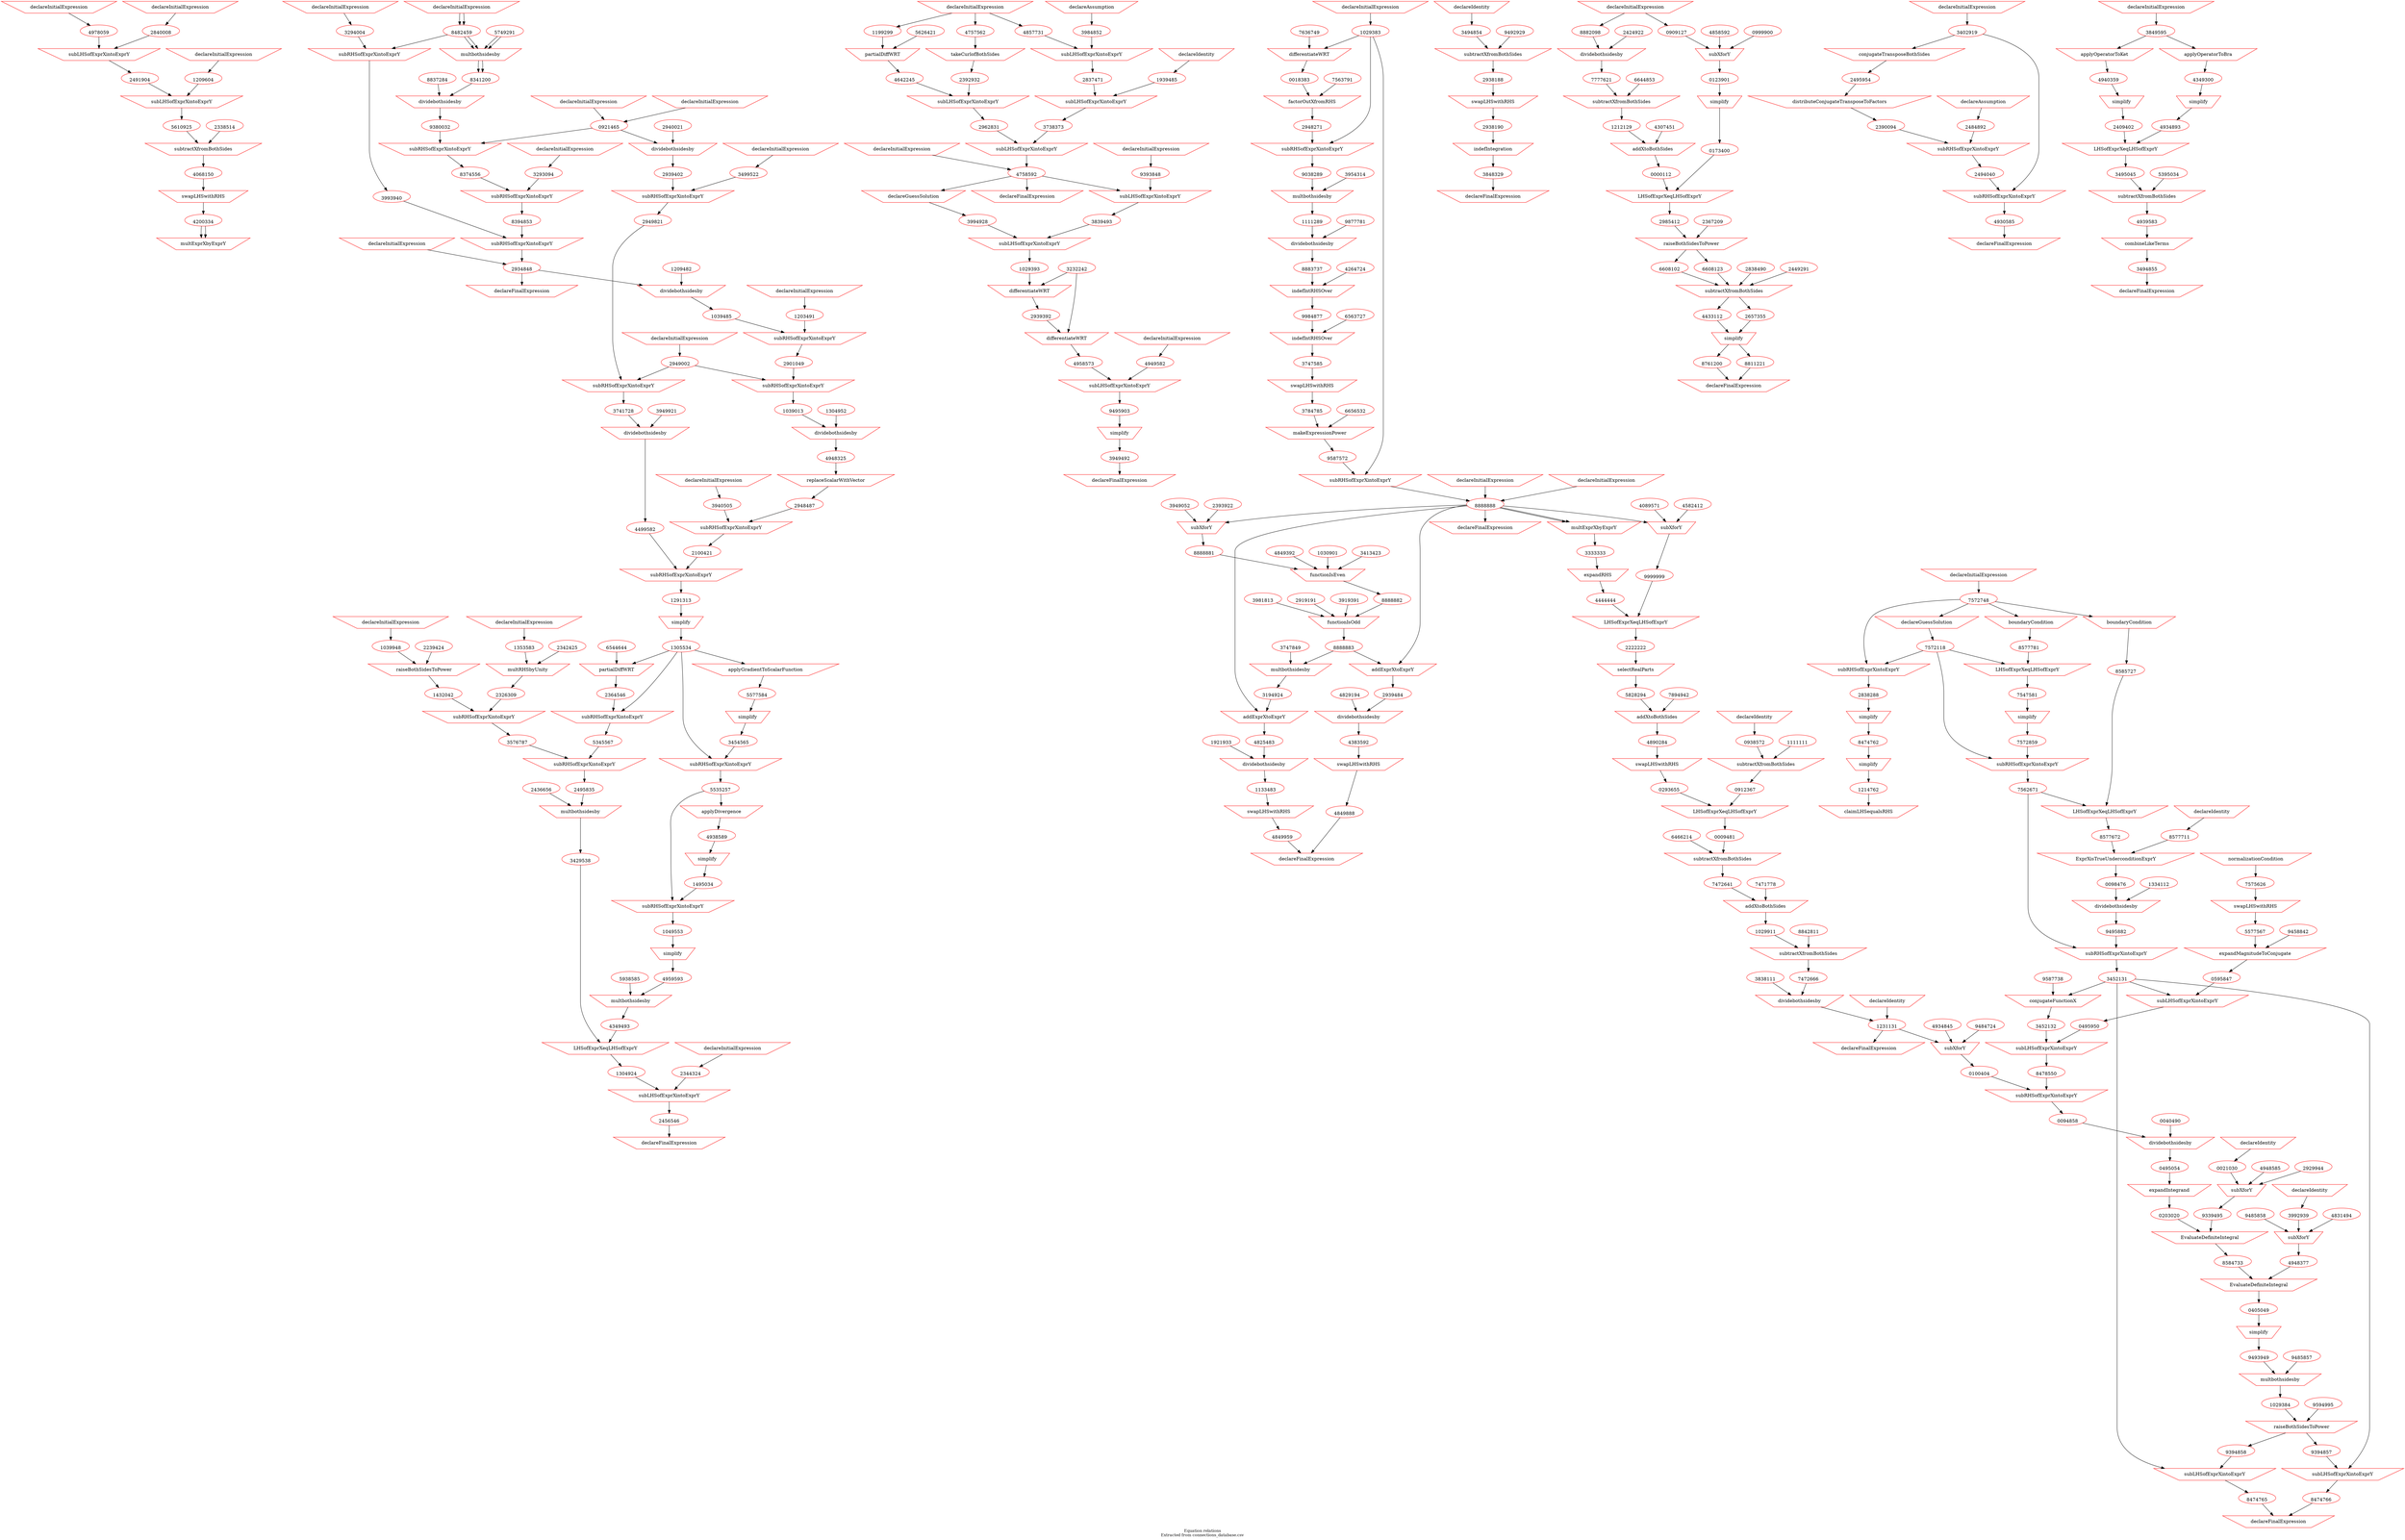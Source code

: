 digraph physicsDerivation {
overlap = false;
label="Equation relations\nExtracted from connections_database.csv";
fontsize=12;
8668018 -> 4978059;
3445641 -> 2840008;
4733986 -> 1209604;
4978059 -> 7958085;
2840008 -> 7958085;
7958085 -> 2491904;
1209604 -> 3667395;
2491904 -> 3667395;
3667395 -> 5610925;
2338514 -> 7952658;
5610925 -> 7952658;
7952658 -> 4068150;
4068150 -> 3871228;
3871228 -> 4200334;
4200334 -> 4738354;
4200334 -> 4738354;
1204921 -> 2934848;
2919311 -> 0921465;
1294844 -> 2949002;
9394842 -> 1203491;
3934948 -> 3499522;
2940021 -> 3949482;
0921465 -> 3949482;
3949482 -> 2939402;
2939402 -> 1294945;
3499522 -> 1294945;
1294945 -> 2949821;
2949002 -> 2930492;
2949821 -> 2930492;
2930492 -> 3741728;
3949921 -> 3919384;
3741728 -> 3919384;
3919384 -> 4499582;
1209482 -> 2900428;
2934848 -> 2900428;
2900428 -> 1039485;
1039485 -> 1204945;
1203491 -> 1204945;
1204945 -> 2901049;
2949002 -> 2939400;
2901049 -> 2939400;
2939400 -> 1039013;
1304952 -> 2030624;
1039013 -> 2030624;
2030624 -> 4948325;
4948325 -> 1039774;
1039774 -> 2948487;
1923945 -> 3940505;
2948487 -> 2938341;
3940505 -> 2938341;
2938341 -> 2100421;
4499582 -> 0012031;
2100421 -> 0012031;
0012031 -> 1291313;
1291313 -> 1341141;
1341141 -> 1305534;
1204929 -> 1039948;
1395335 -> 1353583;
2239424 -> 2422434;
1039948 -> 2422434;
2422434 -> 1432042;
2342425 -> 2322434;
1353583 -> 2322434;
2322434 -> 2326309;
1432042 -> 2449858;
2326309 -> 2449858;
2449858 -> 3576787;
6544644 -> 1347587;
1305534 -> 1347587;
1347587 -> 2364546;
1305534 -> 2464445;
2364546 -> 2464445;
2464445 -> 5345567;
3576787 -> 3454353;
5345567 -> 3454353;
3454353 -> 2495835;
2436656 -> 4358635;
2495835 -> 4358635;
4358635 -> 3429538;
1305534 -> 2454535;
2454535 -> 5577584;
5577584 -> 5858694;
5858694 -> 3454565;
3454565 -> 5354635;
1305534 -> 5354635;
5354635 -> 5535257;
5535257 -> 3294932;
3294932 -> 4938589;
4938589 -> 2394495;
2394495 -> 1495034;
5535257 -> 4059592;
1495034 -> 4059592;
4059592 -> 1049553;
1049553 -> 4305953;
4305953 -> 4959593;
5938585 -> 4939459;
4959593 -> 4939459;
4939459 -> 4349493;
4349493 -> 9394834;
3429538 -> 9394834;
9394834 -> 1304924;
2455452 -> 2344324;
2344324 -> 2954835;
1304924 -> 2954835;
2954835 -> 2456546;
2456546 -> 6756574;
7419980 -> 4758592;
3568093 -> 9393848;
4758592 -> 4585829;
4585829 -> 3994928;
9393848 -> 4858282;
4758592 -> 4858282;
4858282 -> 3839493;
3839493 -> 1002928;
3994928 -> 1002928;
1002928 -> 1029393;
3232242 -> 2319391;
1029393 -> 2319391;
2319391 -> 2939392;
3232242 -> 4955966;
2939392 -> 4955966;
4955966 -> 4958573;
8485758 -> 4949582;
4958573 -> 5839535;
4949582 -> 5839535;
5839535 -> 9495903;
9495903 -> 4958883;
4958883 -> 3949492;
3949492 -> 5495827;
7364656 -> 1029383;
7636749 -> 6463728;
1029383 -> 6463728;
6463728 -> 0018383;
7563791 -> 4614728;
0018383 -> 4614728;
4614728 -> 2948271;
2948271 -> 7466748;
1029383 -> 7466748;
7466748 -> 9038289;
3954314 -> 2741906;
9038289 -> 2741906;
2741906 -> 1111289;
9877781 -> 6466378;
1111289 -> 6466378;
6466378 -> 8883737;
4264724 -> 1848471;
8883737 -> 1848471;
1848471 -> 9984877;
6563727 -> 6462728;
9984877 -> 6462728;
6462728 -> 3747585;
3747585 -> 7563728;
7563728 -> 3784785;
6656532 -> 1029890;
3784785 -> 1029890;
1029890 -> 9587572;
9587572 -> 7566272;
1029383 -> 7566272;
7566272 -> 8888888;
8888888 -> 7561612;
7473895 -> 8888888;
2393922 -> 3848927;
3949052 -> 3848927;
8888888 -> 3848927;
3848927 -> 8888881;
3413423 -> 9595949;
4849392 -> 9595949;
1030901 -> 9595949;
8888881 -> 9595949;
9595949 -> 8888882;
2919191 -> 4747288;
3919391 -> 4747288;
3981813 -> 4747288;
8888882 -> 4747288;
4747288 -> 8888883;
8888888 -> 3848592;
8888883 -> 3848592;
3848592 -> 2939484;
4829194 -> 1928392;
2939484 -> 1928392;
1928392 -> 4383592;
4383592 -> 2949492;
2949492 -> 4849888;
4849888 -> 2384942;
3747849 -> 3848924;
8888883 -> 3848924;
3848924 -> 3194924;
8888888 -> 2939404;
3194924 -> 2939404;
2939404 -> 4825483;
1921933 -> 2849492;
4825483 -> 2849492;
2849492 -> 1133483;
1133483 -> 4294921;
4294921 -> 4849959;
4849959 -> 2384942;
7663728 -> 8888888;
4582412 -> 6839583;
4089571 -> 6839583;
8888888 -> 6839583;
6839583 -> 9999999;
9999999 -> 9582956;
4444444 -> 9582956;
9582956 -> 2222222;
8888888 -> 8492847;
8888888 -> 8492847;
8492847 -> 3333333;
3333333 -> 5832058;
5832058 -> 4444444;
2222222 -> 8374590;
8374590 -> 5828294;
7894942 -> 8374625;
5828294 -> 8374625;
8374625 -> 4890284;
3040493 -> 0938572;
1111111 -> 0983243;
0938572 -> 0983243;
0983243 -> 0912367;
4890284 -> 3984721;
3984721 -> 0293655;
0912367 -> 9483240;
0293655 -> 9483240;
9483240 -> 0009481;
6466214 -> 7563628;
0009481 -> 7563628;
7563628 -> 7472641;
7471778 -> 7572728;
7472641 -> 7572728;
7572728 -> 1029911;
8842811 -> 7566277;
1029911 -> 7566277;
7566277 -> 7472666;
3838111 -> 3841414;
7472666 -> 3841414;
3841414 -> 1231131;
1231131 -> 1383414;
9103516 -> 8482459;
8482459 -> 6822583;
5749291 -> 6822583;
6822583 -> 8341200;
2303943 -> 3293094;
0304948 -> 3294004;
8332941 -> 0921465;
9103516 -> 8482459;
8374556 -> 3832748;
3293094 -> 3832748;
3832748 -> 8394853;
3294004 -> 2939482;
8482459 -> 2939482;
2939482 -> 3993940;
8394853 -> 8946983;
3993940 -> 8946983;
8946983 -> 2934848;
5749291 -> 6822583;
8482459 -> 6822583;
6822583 -> 8341200;
8837284 -> 9483715;
8341200 -> 9483715;
9483715 -> 9380032;
9380032 -> 9483843;
0921465 -> 9483843;
9483843 -> 8374556;
2934848 -> 8345721;
4952082 -> 3494854;
9492929 -> 4842942;
3494854 -> 4842942;
4842942 -> 2938188;
2938188 -> 4848592;
4848592 -> 2938190;
2938190 -> 8483953;
8483953 -> 3848329;
3848329 -> 2839422;
2932848 -> 1199299;
2932848 -> 4757562;
5626421 -> 1010301;
1199299 -> 1010301;
1010301 -> 4642245;
4757562 -> 4224853;
4224853 -> 2392932;
4642245 -> 1939442;
2392932 -> 1939442;
1939442 -> 2962831;
2932848 -> 4857731;
3837471 -> 3984852;
4857731 -> 5656372;
3984852 -> 5656372;
5656372 -> 2837471;
3948572 -> 1939485;
2837471 -> 4655746;
1939485 -> 4655746;
4655746 -> 3738373;
3738373 -> 3737384;
2962831 -> 3737384;
3737384 -> 4758592;
4758592 -> 3948584;
8576627 -> 7572748;
7572748 -> 1384011;
1384011 -> 7572118;
7572748 -> 8572771;
8572771 -> 8577781;
7572748 -> 8572778;
8572778 -> 8585727;
8577781 -> 8571277;
7572118 -> 8571277;
8571277 -> 7547581;
7547581 -> 8576571;
8576571 -> 7572859;
7572859 -> 8572265;
7572118 -> 8572265;
8572265 -> 7562671;
7562671 -> 9686782;
8585727 -> 9686782;
9686782 -> 8577672;
8575717 -> 8577711;
8577672 -> 8575627;
8577711 -> 8575627;
8575627 -> 0098476;
1334112 -> 9114413;
0098476 -> 9114413;
9114413 -> 9495882;
9495882 -> 8575761;
7562671 -> 8575761;
8575761 -> 3452131;
4434559 -> 7575626;
9587738 -> 5751725;
3452131 -> 5751725;
5751725 -> 3452132;
7575626 -> 4757567;
4757567 -> 5577567;
9458842 -> 7455643;
5577567 -> 7455643;
7455643 -> 0595847;
3452131 -> 4455453;
0595847 -> 4455453;
4455453 -> 0495950;
3452132 -> 4948339;
0495950 -> 4948339;
4948339 -> 8478550;
8485725 -> 1231131;
4934845 -> 1003049;
9484724 -> 1003049;
1231131 -> 1003049;
1003049 -> 0100404;
0100404 -> 8576741;
8478550 -> 8576741;
8576741 -> 0094858;
0040490 -> 0059403;
0094858 -> 0059403;
0059403 -> 0495054;
0495054 -> 3949284;
3949284 -> 0203020;
0030488 -> 3992939;
4831494 -> 4485722;
9485858 -> 4485722;
3992939 -> 4485722;
4485722 -> 4948377;
0030481 -> 0021030;
4948585 -> 1911919;
2929944 -> 1911919;
0021030 -> 1911919;
1911919 -> 9339495;
0203020 -> 3329831;
9339495 -> 3329831;
3329831 -> 8584733;
4948377 -> 8485747;
8584733 -> 8485747;
8485747 -> 0405049;
0405049 -> 8373472;
8373472 -> 9493949;
9485857 -> 5859994;
9493949 -> 5859994;
5859994 -> 1029384;
9594995 -> 1293948;
1029384 -> 1293948;
1293948 -> 9394857;
1293948 -> 9394858;
9394857 -> 1384935;
3452131 -> 1384935;
1384935 -> 8474766;
9394858 -> 3847567;
3452131 -> 3847567;
3847567 -> 8474765;
8474765 -> 7474753;
8474766 -> 7474753;
7572118 -> 4757743;
7572748 -> 4757743;
4757743 -> 2838288;
2838288 -> 2029394;
2029394 -> 8474762;
8474762 -> 9394948;
9394948 -> 1214762;
1214762 -> 7374289;
8494551 -> 8882098;
8494551 -> 0909127;
2424922 -> 8492932;
8882098 -> 8492932;
8492932 -> 7777621;
6644853 -> 5829110;
7777621 -> 5829110;
5829110 -> 1212129;
4307451 -> 2500423;
1212129 -> 2500423;
2500423 -> 0000112;
4858592 -> 8321038;
0999900 -> 8321038;
0909127 -> 8321038;
8321038 -> 0123901;
0123901 -> 7996484;
7996484 -> 0173400;
0000112 -> 7777777;
0173400 -> 7777777;
7777777 -> 2985412;
2367209 -> 7487443;
2985412 -> 7487443;
7487443 -> 6608102;
7487443 -> 6608123;
2838490 -> 2200910;
6608102 -> 2200910;
2200910 -> 4433112;
4433112 -> 2211910;
2211910 -> 8761200;
2449291 -> 2200910;
6608123 -> 2200910;
2200910 -> 2657355;
2657355 -> 2211910;
2211910 -> 8811221;
8761200 -> 8359402;
8811221 -> 8359402;
3403595 -> 3402919;
3402919 -> 9538385;
9538385 -> 2495954;
2495954 -> 2394942;
2394942 -> 2390094;
1294984 -> 2484892;
2484892 -> 2485909;
2390094 -> 2485909;
2485909 -> 2494040;
2494040 -> 2490098;
3402919 -> 2490098;
2490098 -> 4930585;
4930585 -> 2939493;
2455366 -> 3849595;
3849595 -> 3848591;
3848591 -> 4940359;
3849595 -> 1301442;
1301442 -> 4349300;
4940359 -> 2304934;
2304934 -> 2409402;
4349300 -> 0049384;
0049384 -> 4934893;
2409402 -> 0987890;
4934893 -> 0987890;
0987890 -> 3495045;
5395034 -> 4838499;
3495045 -> 4838499;
4838499 -> 4939583;
4939583 -> 0988873;
0988873 -> 3494855;
3494855 -> 2384852;
1209604 [shape=ellipse, color=red,image="../../expressions/8311458118.png",labelloc=b,URL="http://output.com"];
2491904 [shape=ellipse, color=red,image="../../expressions/3951205425.png",labelloc=b,URL="http://output.com"];
2840008 [shape=ellipse, color=red,image="../../expressions/8257621077.png",labelloc=b,URL="http://output.com"];
4068150 [shape=ellipse, color=red,image="../../expressions/5530148480.png",labelloc=b,URL="http://output.com"];
4200334 [shape=ellipse, color=red,image="../../expressions/7917051060.png",labelloc=b,URL="http://output.com"];
4978059 [shape=ellipse, color=red,image="../../expressions/1638282134.png",labelloc=b,URL="http://output.com"];
5610925 [shape=ellipse, color=red,image="../../expressions/8139187332.png",labelloc=b,URL="http://output.com"];
0921465 [shape=ellipse, color=red,image="../../expressions/3131211131.png",labelloc=b,URL="http://output.com"];
1039013 [shape=ellipse, color=red,image="../../expressions/9999999962.png",labelloc=b,URL="http://output.com"];
1039485 [shape=ellipse, color=red,image="../../expressions/3121234211.png",labelloc=b,URL="http://output.com"];
1039948 [shape=ellipse, color=red,image="../../expressions/1029039903.png",labelloc=b,URL="http://output.com"];
1049553 [shape=ellipse, color=red,image="../../expressions/2648958382.png",labelloc=b,URL="http://output.com"];
1203491 [shape=ellipse, color=red,image="../../expressions/1020394900.png",labelloc=b,URL="http://output.com"];
1291313 [shape=ellipse, color=red,image="../../expressions/3948574228.png",labelloc=b,URL="http://output.com"];
1304924 [shape=ellipse, color=red,image="../../expressions/9958485859.png",labelloc=b,URL="http://output.com"];
1305534 [shape=ellipse, color=red,image="../../expressions/3948574230.png",labelloc=b,URL="http://output.com"];
1353583 [shape=ellipse, color=red,image="../../expressions/4298359835.png",labelloc=b,URL="http://output.com"];
1432042 [shape=ellipse, color=red,image="../../expressions/1029039904.png",labelloc=b,URL="http://output.com"];
1495034 [shape=ellipse, color=red,image="../../expressions/1648958381.png",labelloc=b,URL="http://output.com"];
2100421 [shape=ellipse, color=red,image="../../expressions/3948574226.png",labelloc=b,URL="http://output.com"];
2326309 [shape=ellipse, color=red,image="../../expressions/4298359845.png",labelloc=b,URL="http://output.com"];
2344324 [shape=ellipse, color=red,image="../../expressions/1158485859.png",labelloc=b,URL="http://output.com"];
2364546 [shape=ellipse, color=red,image="../../expressions/3948574233.png",labelloc=b,URL="http://output.com"];
2456546 [shape=ellipse, color=red,image="../../expressions/2258485859.png",labelloc=b,URL="http://output.com"];
2495835 [shape=ellipse, color=red,image="../../expressions/4348571256.png",labelloc=b,URL="http://output.com"];
2901049 [shape=ellipse, color=red,image="../../expressions/3121234212.png",labelloc=b,URL="http://output.com"];
2934848 [shape=ellipse, color=red,image="../../expressions/3121513111.png",labelloc=b,URL="http://output.com"];
2939402 [shape=ellipse, color=red,image="../../expressions/3147472131.png",labelloc=b,URL="http://output.com"];
2948487 [shape=ellipse, color=red,image="../../expressions/9999998870.png",labelloc=b,URL="http://output.com"];
2949002 [shape=ellipse, color=red,image="../../expressions/9999999960.png",labelloc=b,URL="http://output.com"];
2949821 [shape=ellipse, color=red,image="../../expressions/4147472132.png",labelloc=b,URL="http://output.com"];
3429538 [shape=ellipse, color=red,image="../../expressions/4341171256.png",labelloc=b,URL="http://output.com"];
3454565 [shape=ellipse, color=red,image="../../expressions/4943571230.png",labelloc=b,URL="http://output.com"];
3499522 [shape=ellipse, color=red,image="../../expressions/1020394902.png",labelloc=b,URL="http://output.com"];
3576787 [shape=ellipse, color=red,image="../../expressions/4298359851.png",labelloc=b,URL="http://output.com"];
3741728 [shape=ellipse, color=red,image="../../expressions/9999999965.png",labelloc=b,URL="http://output.com"];
3940505 [shape=ellipse, color=red,image="../../expressions/3948574224.png",labelloc=b,URL="http://output.com"];
4349493 [shape=ellipse, color=red,image="../../expressions/5868688585.png",labelloc=b,URL="http://output.com"];
4499582 [shape=ellipse, color=red,image="../../expressions/9999999961.png",labelloc=b,URL="http://output.com"];
4938589 [shape=ellipse, color=red,image="../../expressions/4394958389.png",labelloc=b,URL="http://output.com"];
4948325 [shape=ellipse, color=red,image="../../expressions/9999999870.png",labelloc=b,URL="http://output.com"];
4959593 [shape=ellipse, color=red,image="../../expressions/2395958385.png",labelloc=b,URL="http://output.com"];
5345567 [shape=ellipse, color=red,image="../../expressions/3948571256.png",labelloc=b,URL="http://output.com"];
5535257 [shape=ellipse, color=red,image="../../expressions/5985371230.png",labelloc=b,URL="http://output.com"];
5577584 [shape=ellipse, color=red,image="../../expressions/3948572230.png",labelloc=b,URL="http://output.com"];
5577584 [shape=ellipse, color=red,image="../../expressions/3948574230.png",labelloc=b,URL="http://output.com"];
1029393 [shape=ellipse, color=red,image="../../expressions/2029293929.png",labelloc=b,URL="http://output.com"];
2939392 [shape=ellipse, color=red,image="../../expressions/4985825552.png",labelloc=b,URL="http://output.com"];
3839493 [shape=ellipse, color=red,image="../../expressions/9394939493.png",labelloc=b,URL="http://output.com"];
3949492 [shape=ellipse, color=red,image="../../expressions/3485475729.png",labelloc=b,URL="http://output.com"];
3994928 [shape=ellipse, color=red,image="../../expressions/9499428242.png",labelloc=b,URL="http://output.com"];
4758592 [shape=ellipse, color=red,image="../../expressions/8494839423.png",labelloc=b,URL="http://output.com"];
4949582 [shape=ellipse, color=red,image="../../expressions/4585828572.png",labelloc=b,URL="http://output.com"];
4958573 [shape=ellipse, color=red,image="../../expressions/1858578388.png",labelloc=b,URL="http://output.com"];
9393848 [shape=ellipse, color=red,image="../../expressions/8572852424.png",labelloc=b,URL="http://output.com"];
9495903 [shape=ellipse, color=red,image="../../expressions/9485384858.png",labelloc=b,URL="http://output.com"];
0018383 [shape=ellipse, color=red,image="../../expressions/9429829482.png",labelloc=b,URL="http://output.com"];
1029383 [shape=ellipse, color=red,image="../../expressions/9492920340.png",labelloc=b,URL="http://output.com"];
1111289 [shape=ellipse, color=red,image="../../expressions/9848292229.png",labelloc=b,URL="http://output.com"];
2948271 [shape=ellipse, color=red,image="../../expressions/9482984922.png",labelloc=b,URL="http://output.com"];
3747585 [shape=ellipse, color=red,image="../../expressions/4928239482.png",labelloc=b,URL="http://output.com"];
3784785 [shape=ellipse, color=red,image="../../expressions/4923339482.png",labelloc=b,URL="http://output.com"];
8883737 [shape=ellipse, color=red,image="../../expressions/9482113948.png",labelloc=b,URL="http://output.com"];
8888888 [shape=ellipse, color=red,image="../../expressions/4938429483.png",labelloc=b,URL="http://output.com"];
9038289 [shape=ellipse, color=red,image="../../expressions/9848294829.png",labelloc=b,URL="http://output.com"];
9587572 [shape=ellipse, color=red,image="../../expressions/9482923849.png",labelloc=b,URL="http://output.com"];
9984877 [shape=ellipse, color=red,image="../../expressions/9482943948.png",labelloc=b,URL="http://output.com"];
1133483 [shape=ellipse, color=red,image="../../expressions/4843995999.png",labelloc=b,URL="http://output.com"];
2939484 [shape=ellipse, color=red,image="../../expressions/4742644828.png",labelloc=b,URL="http://output.com"];
3194924 [shape=ellipse, color=red,image="../../expressions/2123139121.png",labelloc=b,URL="http://output.com"];
4383592 [shape=ellipse, color=red,image="../../expressions/3829492824.png",labelloc=b,URL="http://output.com"];
4825483 [shape=ellipse, color=red,image="../../expressions/3942849294.png",labelloc=b,URL="http://output.com"];
4849888 [shape=ellipse, color=red,image="../../expressions/4585932229.png",labelloc=b,URL="http://output.com"];
4849959 [shape=ellipse, color=red,image="../../expressions/2103023049.png",labelloc=b,URL="http://output.com"];
8888881 [shape=ellipse, color=red,image="../../expressions/2394853829.png",labelloc=b,URL="http://output.com"];
8888882 [shape=ellipse, color=red,image="../../expressions/4938429482.png",labelloc=b,URL="http://output.com"];
8888883 [shape=ellipse, color=red,image="../../expressions/4938429484.png",labelloc=b,URL="http://output.com"];
8888888 [shape=ellipse, color=red,image="../../expressions/4938429483.png",labelloc=b,URL="http://output.com"];
0009481 [shape=ellipse, color=red,image="../../expressions/4827492911.png",labelloc=b,URL="http://output.com"];
0293655 [shape=ellipse, color=red,image="../../expressions/9482438243.png",labelloc=b,URL="http://output.com"];
0912367 [shape=ellipse, color=red,image="../../expressions/3285732911.png",labelloc=b,URL="http://output.com"];
0938572 [shape=ellipse, color=red,image="../../expressions/5832984291.png",labelloc=b,URL="http://output.com"];
1029911 [shape=ellipse, color=red,image="../../expressions/7572664728.png",labelloc=b,URL="http://output.com"];
1231131 [shape=ellipse, color=red,image="../../expressions/9988949211.png",labelloc=b,URL="http://output.com"];
2222222 [shape=ellipse, color=red,image="../../expressions/9483928192.png",labelloc=b,URL="http://output.com"];
3333333 [shape=ellipse, color=red,image="../../expressions/4638429483.png",labelloc=b,URL="http://output.com"];
4444444 [shape=ellipse, color=red,image="../../expressions/4598294821.png",labelloc=b,URL="http://output.com"];
4890284 [shape=ellipse, color=red,image="../../expressions/9482928243.png",labelloc=b,URL="http://output.com"];
5828294 [shape=ellipse, color=red,image="../../expressions/9482928242.png",labelloc=b,URL="http://output.com"];
7472641 [shape=ellipse, color=red,image="../../expressions/1248277773.png",labelloc=b,URL="http://output.com"];
7472666 [shape=ellipse, color=red,image="../../expressions/9889984281.png",labelloc=b,URL="http://output.com"];
8888888 [shape=ellipse, color=red,image="../../expressions/4938429483.png",labelloc=b,URL="http://output.com"];
9999999 [shape=ellipse, color=red,image="../../expressions/4838429483.png",labelloc=b,URL="http://output.com"];
8482459 [shape=ellipse, color=red,image="../../expressions/3131111133.png",labelloc=b,URL="http://output.com"];
8341200 [shape=ellipse, color=red,image="../../expressions/2131616531.png",labelloc=b,URL="http://output.com"];
0921465 [shape=ellipse, color=red,image="../../expressions/3131211131.png",labelloc=b,URL="http://output.com"];
2934848 [shape=ellipse, color=red,image="../../expressions/3121513111.png",labelloc=b,URL="http://output.com"];
3293094 [shape=ellipse, color=red,image="../../expressions/5900595848.png",labelloc=b,URL="http://output.com"];
3294004 [shape=ellipse, color=red,image="../../expressions/0404050504.png",labelloc=b,URL="http://output.com"];
3993940 [shape=ellipse, color=red,image="../../expressions/1293923844.png",labelloc=b,URL="http://output.com"];
8341200 [shape=ellipse, color=red,image="../../expressions/2131616531.png",labelloc=b,URL="http://output.com"];
8374556 [shape=ellipse, color=red,image="../../expressions/3132131132.png",labelloc=b,URL="http://output.com"];
8394853 [shape=ellipse, color=red,image="../../expressions/0934990943.png",labelloc=b,URL="http://output.com"];
8482459 [shape=ellipse, color=red,image="../../expressions/3131111133.png",labelloc=b,URL="http://output.com"];
9380032 [shape=ellipse, color=red,image="../../expressions/2113211456.png",labelloc=b,URL="http://output.com"];
2938188 [shape=ellipse, color=red,image="../../expressions/8489593960.png",labelloc=b,URL="http://output.com"];
2938190 [shape=ellipse, color=red,image="../../expressions/8489593962.png",labelloc=b,URL="http://output.com"];
3494854 [shape=ellipse, color=red,image="../../expressions/8489593958.png",labelloc=b,URL="http://output.com"];
3848329 [shape=ellipse, color=red,image="../../expressions/8489593964.png",labelloc=b,URL="http://output.com"];
1199299 [shape=ellipse, color=red,image="../../expressions/1314864131.png",labelloc=b,URL="http://output.com"];
1939485 [shape=ellipse, color=red,image="../../expressions/7575859295.png",labelloc=b,URL="http://output.com"];
2392932 [shape=ellipse, color=red,image="../../expressions/9291999979.png",labelloc=b,URL="http://output.com"];
2837471 [shape=ellipse, color=red,image="../../expressions/7466829492.png",labelloc=b,URL="http://output.com"];
2962831 [shape=ellipse, color=red,image="../../expressions/3947269979.png",labelloc=b,URL="http://output.com"];
3738373 [shape=ellipse, color=red,image="../../expressions/1636453295.png",labelloc=b,URL="http://output.com"];
3984852 [shape=ellipse, color=red,image="../../expressions/9919999981.png",labelloc=b,URL="http://output.com"];
4642245 [shape=ellipse, color=red,image="../../expressions/1314464131.png",labelloc=b,URL="http://output.com"];
4757562 [shape=ellipse, color=red,image="../../expressions/9991999979.png",labelloc=b,URL="http://output.com"];
4758592 [shape=ellipse, color=red,image="../../expressions/8494839423.png",labelloc=b,URL="http://output.com"];
4857731 [shape=ellipse, color=red,image="../../expressions/9999999981.png",labelloc=b,URL="http://output.com"];
0021030 [shape=ellipse, color=red,image="../../expressions/5857434758.png",labelloc=b,URL="http://output.com"];
0094858 [shape=ellipse, color=red,image="../../expressions/8576785890.png",labelloc=b,URL="http://output.com"];
0098476 [shape=ellipse, color=red,image="../../expressions/1010923823.png",labelloc=b,URL="http://output.com"];
0100404 [shape=ellipse, color=red,image="../../expressions/7575738420.png",labelloc=b,URL="http://output.com"];
0203020 [shape=ellipse, color=red,image="../../expressions/1202310110.png",labelloc=b,URL="http://output.com"];
0405049 [shape=ellipse, color=red,image="../../expressions/0439492440.png",labelloc=b,URL="http://output.com"];
0495054 [shape=ellipse, color=red,image="../../expressions/9858028950.png",labelloc=b,URL="http://output.com"];
0495950 [shape=ellipse, color=red,image="../../expressions/0203024440.png",labelloc=b,URL="http://output.com"];
0595847 [shape=ellipse, color=red,image="../../expressions/4857472413.png",labelloc=b,URL="http://output.com"];
1029384 [shape=ellipse, color=red,image="../../expressions/8485867742.png",labelloc=b,URL="http://output.com"];
1214762 [shape=ellipse, color=red,image="../../expressions/8484544728.png",labelloc=b,URL="http://output.com"];
1231131 [shape=ellipse, color=red,image="../../expressions/9988949211.png",labelloc=b,URL="http://output.com"];
2838288 [shape=ellipse, color=red,image="../../expressions/8575748999.png",labelloc=b,URL="http://output.com"];
3452131 [shape=ellipse, color=red,image="../../expressions/2944838499.png",labelloc=b,URL="http://output.com"];
3452132 [shape=ellipse, color=red,image="../../expressions/8849289982.png",labelloc=b,URL="http://output.com"];
3992939 [shape=ellipse, color=red,image="../../expressions/0948572140.png",labelloc=b,URL="http://output.com"];
4948377 [shape=ellipse, color=red,image="../../expressions/7564894985.png",labelloc=b,URL="http://output.com"];
5577567 [shape=ellipse, color=red,image="../../expressions/8572657110.png",labelloc=b,URL="http://output.com"];
7547581 [shape=ellipse, color=red,image="../../expressions/8577275751.png",labelloc=b,URL="http://output.com"];
7562671 [shape=ellipse, color=red,image="../../expressions/9059289981.png",labelloc=b,URL="http://output.com"];
7572118 [shape=ellipse, color=red,image="../../expressions/8582885111.png",labelloc=b,URL="http://output.com"];
7572748 [shape=ellipse, color=red,image="../../expressions/5727578862.png",labelloc=b,URL="http://output.com"];
7572859 [shape=ellipse, color=red,image="../../expressions/1293913110.png",labelloc=b,URL="http://output.com"];
7575626 [shape=ellipse, color=red,image="../../expressions/1934748140.png",labelloc=b,URL="http://output.com"];
8474762 [shape=ellipse, color=red,image="../../expressions/8485757728.png",labelloc=b,URL="http://output.com"];
8474765 [shape=ellipse, color=red,image="../../expressions/9393939992.png",labelloc=b,URL="http://output.com"];
8474766 [shape=ellipse, color=red,image="../../expressions/9393939991.png",labelloc=b,URL="http://output.com"];
8478550 [shape=ellipse, color=red,image="../../expressions/8889444440.png",labelloc=b,URL="http://output.com"];
8577672 [shape=ellipse, color=red,image="../../expressions/1020010291.png",labelloc=b,URL="http://output.com"];
8577711 [shape=ellipse, color=red,image="../../expressions/1857710291.png",labelloc=b,URL="http://output.com"];
8577781 [shape=ellipse, color=red,image="../../expressions/9585727710.png",labelloc=b,URL="http://output.com"];
8584733 [shape=ellipse, color=red,image="../../expressions/1202312210.png",labelloc=b,URL="http://output.com"];
8585727 [shape=ellipse, color=red,image="../../expressions/9495857278.png",labelloc=b,URL="http://output.com"];
9339495 [shape=ellipse, color=red,image="../../expressions/8575746378.png",labelloc=b,URL="http://output.com"];
9394857 [shape=ellipse, color=red,image="../../expressions/9485747245.png",labelloc=b,URL="http://output.com"];
9394858 [shape=ellipse, color=red,image="../../expressions/9485747246.png",labelloc=b,URL="http://output.com"];
9493949 [shape=ellipse, color=red,image="../../expressions/4857475848.png",labelloc=b,URL="http://output.com"];
9495882 [shape=ellipse, color=red,image="../../expressions/1858772113.png",labelloc=b,URL="http://output.com"];
0000112 [shape=ellipse, color=red,image="../../expressions/5928292841.png",labelloc=b,URL="http://output.com"];
0123901 [shape=ellipse, color=red,image="../../expressions/5928285821.png",labelloc=b,URL="http://output.com"];
0173400 [shape=ellipse, color=red,image="../../expressions/5959282914.png",labelloc=b,URL="http://output.com"];
0909127 [shape=ellipse, color=red,image="../../expressions/8582954722.png",labelloc=b,URL="http://output.com"];
1212129 [shape=ellipse, color=red,image="../../expressions/5938459282.png",labelloc=b,URL="http://output.com"];
2657355 [shape=ellipse, color=red,image="../../expressions/5982958248.png",labelloc=b,URL="http://output.com"];
2985412 [shape=ellipse, color=red,image="../../expressions/9385938295.png",labelloc=b,URL="http://output.com"];
4433112 [shape=ellipse, color=red,image="../../expressions/9582958293.png",labelloc=b,URL="http://output.com"];
6608102 [shape=ellipse, color=red,image="../../expressions/9582958294.png",labelloc=b,URL="http://output.com"];
6608123 [shape=ellipse, color=red,image="../../expressions/5982958249.png",labelloc=b,URL="http://output.com"];
7777621 [shape=ellipse, color=red,image="../../expressions/5958392859.png",labelloc=b,URL="http://output.com"];
8761200 [shape=ellipse, color=red,image="../../expressions/9999999969.png",labelloc=b,URL="http://output.com"];
8811221 [shape=ellipse, color=red,image="../../expressions/9999999968.png",labelloc=b,URL="http://output.com"];
8882098 [shape=ellipse, color=red,image="../../expressions/9285928292.png",labelloc=b,URL="http://output.com"];
2390094 [shape=ellipse, color=red,image="../../expressions/1010393913.png",labelloc=b,URL="http://output.com"];
2484892 [shape=ellipse, color=red,image="../../expressions/9294858532.png",labelloc=b,URL="http://output.com"];
2494040 [shape=ellipse, color=red,image="../../expressions/4948934890.png",labelloc=b,URL="http://output.com"];
2495954 [shape=ellipse, color=red,image="../../expressions/2394935835.png",labelloc=b,URL="http://output.com"];
3402919 [shape=ellipse, color=red,image="../../expressions/9999999975.png",labelloc=b,URL="http://output.com"];
4930585 [shape=ellipse, color=red,image="../../expressions/2848934890.png",labelloc=b,URL="http://output.com"];
2409402 [shape=ellipse, color=red,image="../../expressions/2394240499.png",labelloc=b,URL="http://output.com"];
3494855 [shape=ellipse, color=red,image="../../expressions/2394935831.png",labelloc=b,URL="http://output.com"];
3495045 [shape=ellipse, color=red,image="../../expressions/1203938249.png",labelloc=b,URL="http://output.com"];
3849595 [shape=ellipse, color=red,image="../../expressions/9596004948.png",labelloc=b,URL="http://output.com"];
4349300 [shape=ellipse, color=red,image="../../expressions/1395858355.png",labelloc=b,URL="http://output.com"];
4934893 [shape=ellipse, color=red,image="../../expressions/3943939590.png",labelloc=b,URL="http://output.com"];
4939583 [shape=ellipse, color=red,image="../../expressions/3924948349.png",labelloc=b,URL="http://output.com"];
4940359 [shape=ellipse, color=red,image="../../expressions/1010393944.png",labelloc=b,URL="http://output.com"];
3445641 [shape=invtrapezium, color=red,label="declareInitialExpression"];
3667395 [shape=invtrapezium, color=red,label="subLHSofExprXintoExprY"];
3871228 [shape=invtrapezium, color=red,label="swapLHSwithRHS"];
4733986 [shape=invtrapezium, color=red,label="declareInitialExpression"];
4738354 [shape=invtrapezium, color=red,label="multExprXbyExprY"];
7952658 [shape=invtrapezium, color=red,label="subtractXfromBothSides"];
7958085 [shape=invtrapezium, color=red,label="subLHSofExprXintoExprY"];
8668018 [shape=invtrapezium, color=red,label="declareInitialExpression"];
0012031 [shape=invtrapezium, color=red,label="subRHSofExprXintoExprY"];
1039774 [shape=invtrapezium, color=red,label="replaceScalarWithVector"];
1204921 [shape=invtrapezium, color=red,label="declareInitialExpression"];
1204929 [shape=invtrapezium, color=red,label="declareInitialExpression"];
1204945 [shape=invtrapezium, color=red,label="subRHSofExprXintoExprY"];
1294844 [shape=invtrapezium, color=red,label="declareInitialExpression"];
1294945 [shape=invtrapezium, color=red,label="subRHSofExprXintoExprY"];
1341141 [shape=invtrapezium, color=red,label="simplify"];
1347587 [shape=invtrapezium, color=red,label="partialDiffWRT"];
1395335 [shape=invtrapezium, color=red,label="declareInitialExpression"];
1923945 [shape=invtrapezium, color=red,label="declareInitialExpression"];
2030624 [shape=invtrapezium, color=red,label="dividebothsidesby"];
2322434 [shape=invtrapezium, color=red,label="multRHSbyUnity"];
2394495 [shape=invtrapezium, color=red,label="simplify"];
2422434 [shape=invtrapezium, color=red,label="raiseBothSidesToPower"];
2449858 [shape=invtrapezium, color=red,label="subRHSofExprXintoExprY"];
2454535 [shape=invtrapezium, color=red,label="applyGradientToScalarFunction"];
2455452 [shape=invtrapezium, color=red,label="declareInitialExpression"];
2464445 [shape=invtrapezium, color=red,label="subRHSofExprXintoExprY"];
2900428 [shape=invtrapezium, color=red,label="dividebothsidesby"];
2919311 [shape=invtrapezium, color=red,label="declareInitialExpression"];
2930492 [shape=invtrapezium, color=red,label="subRHSofExprXintoExprY"];
2938341 [shape=invtrapezium, color=red,label="subRHSofExprXintoExprY"];
2939400 [shape=invtrapezium, color=red,label="subRHSofExprXintoExprY"];
2954835 [shape=invtrapezium, color=red,label="subLHSofExprXintoExprY"];
3294932 [shape=invtrapezium, color=red,label="applyDivergence"];
3454353 [shape=invtrapezium, color=red,label="subRHSofExprXintoExprY"];
3919384 [shape=invtrapezium, color=red,label="dividebothsidesby"];
3934948 [shape=invtrapezium, color=red,label="declareInitialExpression"];
3949482 [shape=invtrapezium, color=red,label="dividebothsidesby"];
4059592 [shape=invtrapezium, color=red,label="subRHSofExprXintoExprY"];
4305953 [shape=invtrapezium, color=red,label="simplify"];
4358635 [shape=invtrapezium, color=red,label="multbothsidesby"];
4939459 [shape=invtrapezium, color=red,label="multbothsidesby"];
5354635 [shape=invtrapezium, color=red,label="subRHSofExprXintoExprY"];
5858694 [shape=invtrapezium, color=red,label="simplify"];
6756574 [shape=invtrapezium, color=red,label="declareFinalExpression"];
9394834 [shape=invtrapezium, color=red,label="LHSofExprXeqLHSofExprY"];
9394842 [shape=invtrapezium, color=red,label="declareInitialExpression"];
1002928 [shape=invtrapezium, color=red,label="subLHSofExprXintoExprY"];
2319391 [shape=invtrapezium, color=red,label="differentiateWRT"];
3568093 [shape=invtrapezium, color=red,label="declareInitialExpression"];
4585829 [shape=invtrapezium, color=red,label="declareGuessSolution"];
4858282 [shape=invtrapezium, color=red,label="subLHSofExprXintoExprY"];
4955966 [shape=invtrapezium, color=red,label="differentiateWRT"];
4958883 [shape=invtrapezium, color=red,label="simplify"];
5495827 [shape=invtrapezium, color=red,label="declareFinalExpression"];
5839535 [shape=invtrapezium, color=red,label="subLHSofExprXintoExprY"];
7419980 [shape=invtrapezium, color=red,label="declareInitialExpression"];
8485758 [shape=invtrapezium, color=red,label="declareInitialExpression"];
1029890 [shape=invtrapezium, color=red,label="makeExpressionPower"];
1848471 [shape=invtrapezium, color=red,label="indefIntRHSOver"];
2741906 [shape=invtrapezium, color=red,label="multbothsidesby"];
4614728 [shape=invtrapezium, color=red,label="factorOutXfromRHS"];
6462728 [shape=invtrapezium, color=red,label="indefIntRHSOver"];
6463728 [shape=invtrapezium, color=red,label="differentiateWRT"];
6466378 [shape=invtrapezium, color=red,label="dividebothsidesby"];
7364656 [shape=invtrapezium, color=red,label="declareInitialExpression"];
7466748 [shape=invtrapezium, color=red,label="subRHSofExprXintoExprY"];
7561612 [shape=invtrapezium, color=red,label="declareFinalExpression"];
7563728 [shape=invtrapezium, color=red,label="swapLHSwithRHS"];
7566272 [shape=invtrapezium, color=red,label="subRHSofExprXintoExprY"];
1928392 [shape=invtrapezium, color=red,label="dividebothsidesby"];
2384942 [shape=invtrapezium, color=red,label="declareFinalExpression"];
2849492 [shape=invtrapezium, color=red,label="dividebothsidesby"];
2939404 [shape=invtrapezium, color=red,label="addExprXtoExprY"];
2949492 [shape=invtrapezium, color=red,label="swapLHSwithRHS"];
3848592 [shape=invtrapezium, color=red,label="addExprXtoExprY"];
3848924 [shape=invtrapezium, color=red,label="multbothsidesby"];
3848927 [shape=invtrapezium, color=red,label="subXforY"];
4294921 [shape=invtrapezium, color=red,label="swapLHSwithRHS"];
4747288 [shape=invtrapezium, color=red,label="functionIsOdd"];
7473895 [shape=invtrapezium, color=red,label="declareInitialExpression"];
9595949 [shape=invtrapezium, color=red,label="functionIsEven"];
0983243 [shape=invtrapezium, color=red,label="subtractXfromBothSides"];
1383414 [shape=invtrapezium, color=red,label="declareFinalExpression"];
3040493 [shape=invtrapezium, color=red,label="declareIdentity"];
3841414 [shape=invtrapezium, color=red,label="dividebothsidesby"];
3984721 [shape=invtrapezium, color=red,label="swapLHSwithRHS"];
5832058 [shape=invtrapezium, color=red,label="expandRHS"];
6839583 [shape=invtrapezium, color=red,label="subXforY"];
7563628 [shape=invtrapezium, color=red,label="subtractXfromBothSides"];
7566277 [shape=invtrapezium, color=red,label="subtractXfromBothSides"];
7572728 [shape=invtrapezium, color=red,label="addXtoBothSides"];
7663728 [shape=invtrapezium, color=red,label="declareInitialExpression"];
8374590 [shape=invtrapezium, color=red,label="selectRealParts"];
8374625 [shape=invtrapezium, color=red,label="addXtoBothSides"];
8492847 [shape=invtrapezium, color=red,label="multExprXbyExprY"];
9483240 [shape=invtrapezium, color=red,label="LHSofExprXeqLHSofExprY"];
9582956 [shape=invtrapezium, color=red,label="LHSofExprXeqLHSofExprY"];
6822583 [shape=invtrapezium, color=red,label="multbothsidesby"];
9103516 [shape=invtrapezium, color=red,label="declareInitialExpression"];
0304948 [shape=invtrapezium, color=red,label="declareInitialExpression"];
2303943 [shape=invtrapezium, color=red,label="declareInitialExpression"];
2939482 [shape=invtrapezium, color=red,label="subRHSofExprXintoExprY"];
3832748 [shape=invtrapezium, color=red,label="subRHSofExprXintoExprY"];
6822583 [shape=invtrapezium, color=red,label="multbothsidesby"];
8332941 [shape=invtrapezium, color=red,label="declareInitialExpression"];
8345721 [shape=invtrapezium, color=red,label="declareFinalExpression"];
8946983 [shape=invtrapezium, color=red,label="subRHSofExprXintoExprY"];
9103516 [shape=invtrapezium, color=red,label="declareInitialExpression"];
9483715 [shape=invtrapezium, color=red,label="dividebothsidesby"];
9483843 [shape=invtrapezium, color=red,label="subRHSofExprXintoExprY"];
2839422 [shape=invtrapezium, color=red,label="declareFinalExpression"];
4842942 [shape=invtrapezium, color=red,label="subtractXfromBothSides"];
4848592 [shape=invtrapezium, color=red,label="swapLHSwithRHS"];
4952082 [shape=invtrapezium, color=red,label="declareIdentity"];
8483953 [shape=invtrapezium, color=red,label="indefIntegration"];
1010301 [shape=invtrapezium, color=red,label="partialDiffWRT"];
1939442 [shape=invtrapezium, color=red,label="subLHSofExprXintoExprY"];
2932848 [shape=invtrapezium, color=red,label="declareInitialExpression"];
3737384 [shape=invtrapezium, color=red,label="subLHSofExprXintoExprY"];
3837471 [shape=invtrapezium, color=red,label="declareAssumption"];
3948572 [shape=invtrapezium, color=red,label="declareIdentity"];
3948584 [shape=invtrapezium, color=red,label="declareFinalExpression"];
4224853 [shape=invtrapezium, color=red,label="takeCurlofBothSides"];
4655746 [shape=invtrapezium, color=red,label="subLHSofExprXintoExprY"];
5656372 [shape=invtrapezium, color=red,label="subLHSofExprXintoExprY"];
0030481 [shape=invtrapezium, color=red,label="declareIdentity"];
0030488 [shape=invtrapezium, color=red,label="declareIdentity"];
0059403 [shape=invtrapezium, color=red,label="dividebothsidesby"];
1003049 [shape=invtrapezium, color=red,label="subXforY"];
1293948 [shape=invtrapezium, color=red,label="raiseBothSidesToPower"];
1384011 [shape=invtrapezium, color=red,label="declareGuessSolution"];
1384935 [shape=invtrapezium, color=red,label="subLHSofExprXintoExprY"];
1911919 [shape=invtrapezium, color=red,label="subXforY"];
2029394 [shape=invtrapezium, color=red,label="simplify"];
3329831 [shape=invtrapezium, color=red,label="EvaluateDefiniteIntegral"];
3847567 [shape=invtrapezium, color=red,label="subLHSofExprXintoExprY"];
3949284 [shape=invtrapezium, color=red,label="expandIntegrand"];
4434559 [shape=invtrapezium, color=red,label="normalizationCondition"];
4455453 [shape=invtrapezium, color=red,label="subLHSofExprXintoExprY"];
4485722 [shape=invtrapezium, color=red,label="subXforY"];
4757567 [shape=invtrapezium, color=red,label="swapLHSwithRHS"];
4757743 [shape=invtrapezium, color=red,label="subRHSofExprXintoExprY"];
4948339 [shape=invtrapezium, color=red,label="subLHSofExprXintoExprY"];
5751725 [shape=invtrapezium, color=red,label="conjugateFunctionX"];
5859994 [shape=invtrapezium, color=red,label="multbothsidesby"];
7374289 [shape=invtrapezium, color=red,label="claimLHSequalsRHS"];
7455643 [shape=invtrapezium, color=red,label="expandMagnitudeToConjugate"];
7474753 [shape=invtrapezium, color=red,label="declareFinalExpression"];
8373472 [shape=invtrapezium, color=red,label="simplify"];
8485725 [shape=invtrapezium, color=red,label="declareIdentity"];
8485747 [shape=invtrapezium, color=red,label="EvaluateDefiniteIntegral"];
8571277 [shape=invtrapezium, color=red,label="LHSofExprXeqLHSofExprY"];
8572265 [shape=invtrapezium, color=red,label="subRHSofExprXintoExprY"];
8572771 [shape=invtrapezium, color=red,label="boundaryCondition"];
8572778 [shape=invtrapezium, color=red,label="boundaryCondition"];
8575627 [shape=invtrapezium, color=red,label="ExprXisTrueUnderconditionExprY"];
8575717 [shape=invtrapezium, color=red,label="declareIdentity"];
8575761 [shape=invtrapezium, color=red,label="subRHSofExprXintoExprY"];
8576571 [shape=invtrapezium, color=red,label="simplify"];
8576627 [shape=invtrapezium, color=red,label="declareInitialExpression"];
8576741 [shape=invtrapezium, color=red,label="subRHSofExprXintoExprY"];
9114413 [shape=invtrapezium, color=red,label="dividebothsidesby"];
9394948 [shape=invtrapezium, color=red,label="simplify"];
9686782 [shape=invtrapezium, color=red,label="LHSofExprXeqLHSofExprY"];
2200910 [shape=invtrapezium, color=red,label="subtractXfromBothSides"];
2211910 [shape=invtrapezium, color=red,label="simplify"];
2500423 [shape=invtrapezium, color=red,label="addXtoBothSides"];
5829110 [shape=invtrapezium, color=red,label="subtractXfromBothSides"];
7487443 [shape=invtrapezium, color=red,label="raiseBothSidesToPower"];
7777777 [shape=invtrapezium, color=red,label="LHSofExprXeqLHSofExprY"];
7996484 [shape=invtrapezium, color=red,label="simplify"];
8321038 [shape=invtrapezium, color=red,label="subXforY"];
8359402 [shape=invtrapezium, color=red,label="declareFinalExpression"];
8492932 [shape=invtrapezium, color=red,label="dividebothsidesby"];
8494551 [shape=invtrapezium, color=red,label="declareInitialExpression"];
1294984 [shape=invtrapezium, color=red,label="declareAssumption"];
2394942 [shape=invtrapezium, color=red,label="distributeConjugateTransposeToFactors"];
2485909 [shape=invtrapezium, color=red,label="subRHSofExprXintoExprY"];
2490098 [shape=invtrapezium, color=red,label="subRHSofExprXintoExprY"];
2939493 [shape=invtrapezium, color=red,label="declareFinalExpression"];
3403595 [shape=invtrapezium, color=red,label="declareInitialExpression"];
9538385 [shape=invtrapezium, color=red,label="conjugateTransposeBothSides"];
0049384 [shape=invtrapezium, color=red,label="simplify"];
0987890 [shape=invtrapezium, color=red,label="LHSofExprXeqLHSofExprY"];
0988873 [shape=invtrapezium, color=red,label="combineLikeTerms"];
1301442 [shape=invtrapezium, color=red,label="applyOperatorToBra"];
2304934 [shape=invtrapezium, color=red,label="simplify"];
2384852 [shape=invtrapezium, color=red,label="declareFinalExpression"];
2455366 [shape=invtrapezium, color=red,label="declareInitialExpression"];
3848591 [shape=invtrapezium, color=red,label="applyOperatorToKet"];
4838499 [shape=invtrapezium, color=red,label="subtractXfromBothSides"];
2338514 [shape=ellipse, color=red,image="../../feeds/2338514.png",labelloc=b,URL="http://feed.com"];
1209482 [shape=ellipse, color=red,image="../../feeds/1209482.png",labelloc=b,URL="http://feed.com"];
1304952 [shape=ellipse, color=red,image="../../feeds/1304952.png",labelloc=b,URL="http://feed.com"];
2239424 [shape=ellipse, color=red,image="../../feeds/2239424.png",labelloc=b,URL="http://feed.com"];
2342425 [shape=ellipse, color=red,image="../../feeds/2342425.png",labelloc=b,URL="http://feed.com"];
2436656 [shape=ellipse, color=red,image="../../feeds/2436656.png",labelloc=b,URL="http://feed.com"];
2940021 [shape=ellipse, color=red,image="../../feeds/2940021.png",labelloc=b,URL="http://feed.com"];
3949921 [shape=ellipse, color=red,image="../../feeds/3949921.png",labelloc=b,URL="http://feed.com"];
5938585 [shape=ellipse, color=red,image="../../feeds/5938585.png",labelloc=b,URL="http://feed.com"];
6544644 [shape=ellipse, color=red,image="../../feeds/6544644.png",labelloc=b,URL="http://feed.com"];
3232242 [shape=ellipse, color=red,image="../../feeds/3232242.png",labelloc=b,URL="http://feed.com"];
3954314 [shape=ellipse, color=red,image="../../feeds/3954314.png",labelloc=b,URL="http://feed.com"];
4264724 [shape=ellipse, color=red,image="../../feeds/4264724.png",labelloc=b,URL="http://feed.com"];
6563727 [shape=ellipse, color=red,image="../../feeds/6563727.png",labelloc=b,URL="http://feed.com"];
6656532 [shape=ellipse, color=red,image="../../feeds/6656532.png",labelloc=b,URL="http://feed.com"];
7563791 [shape=ellipse, color=red,image="../../feeds/7563791.png",labelloc=b,URL="http://feed.com"];
7636749 [shape=ellipse, color=red,image="../../feeds/7636749.png",labelloc=b,URL="http://feed.com"];
9877781 [shape=ellipse, color=red,image="../../feeds/9877781.png",labelloc=b,URL="http://feed.com"];
1030901 [shape=ellipse, color=red,image="../../feeds/1030901.png",labelloc=b,URL="http://feed.com"];
1921933 [shape=ellipse, color=red,image="../../feeds/1921933.png",labelloc=b,URL="http://feed.com"];
2393922 [shape=ellipse, color=red,image="../../feeds/2393922.png",labelloc=b,URL="http://feed.com"];
2919191 [shape=ellipse, color=red,image="../../feeds/2919191.png",labelloc=b,URL="http://feed.com"];
3413423 [shape=ellipse, color=red,image="../../feeds/3413423.png",labelloc=b,URL="http://feed.com"];
3747849 [shape=ellipse, color=red,image="../../feeds/3747849.png",labelloc=b,URL="http://feed.com"];
3919391 [shape=ellipse, color=red,image="../../feeds/3919391.png",labelloc=b,URL="http://feed.com"];
3949052 [shape=ellipse, color=red,image="../../feeds/3949052.png",labelloc=b,URL="http://feed.com"];
3981813 [shape=ellipse, color=red,image="../../feeds/3981813.png",labelloc=b,URL="http://feed.com"];
4829194 [shape=ellipse, color=red,image="../../feeds/4829194.png",labelloc=b,URL="http://feed.com"];
4849392 [shape=ellipse, color=red,image="../../feeds/4849392.png",labelloc=b,URL="http://feed.com"];
1111111 [shape=ellipse, color=red,image="../../feeds/1111111.png",labelloc=b,URL="http://feed.com"];
3838111 [shape=ellipse, color=red,image="../../feeds/3838111.png",labelloc=b,URL="http://feed.com"];
4089571 [shape=ellipse, color=red,image="../../feeds/4089571.png",labelloc=b,URL="http://feed.com"];
4582412 [shape=ellipse, color=red,image="../../feeds/4582412.png",labelloc=b,URL="http://feed.com"];
6466214 [shape=ellipse, color=red,image="../../feeds/6466214.png",labelloc=b,URL="http://feed.com"];
7471778 [shape=ellipse, color=red,image="../../feeds/7471778.png",labelloc=b,URL="http://feed.com"];
7894942 [shape=ellipse, color=red,image="../../feeds/7894942.png",labelloc=b,URL="http://feed.com"];
8842811 [shape=ellipse, color=red,image="../../feeds/8842811.png",labelloc=b,URL="http://feed.com"];
5749291 [shape=ellipse, color=red,image="../../feeds/5749291.png",labelloc=b,URL="http://feed.com"];
8837284 [shape=ellipse, color=red,image="../../feeds/8837284.png",labelloc=b,URL="http://feed.com"];
9492929 [shape=ellipse, color=red,image="../../feeds/9492929.png",labelloc=b,URL="http://feed.com"];
5626421 [shape=ellipse, color=red,image="../../feeds/5626421.png",labelloc=b,URL="http://feed.com"];
0040490 [shape=ellipse, color=red,image="../../feeds/0040490.png",labelloc=b,URL="http://feed.com"];
1334112 [shape=ellipse, color=red,image="../../feeds/1334112.png",labelloc=b,URL="http://feed.com"];
2929944 [shape=ellipse, color=red,image="../../feeds/2929944.png",labelloc=b,URL="http://feed.com"];
4831494 [shape=ellipse, color=red,image="../../feeds/4831494.png",labelloc=b,URL="http://feed.com"];
4934845 [shape=ellipse, color=red,image="../../feeds/4934845.png",labelloc=b,URL="http://feed.com"];
4948585 [shape=ellipse, color=red,image="../../feeds/4948585.png",labelloc=b,URL="http://feed.com"];
9458842 [shape=ellipse, color=red,image="../../feeds/9458842.png",labelloc=b,URL="http://feed.com"];
9484724 [shape=ellipse, color=red,image="../../feeds/9484724.png",labelloc=b,URL="http://feed.com"];
9485857 [shape=ellipse, color=red,image="../../feeds/9485857.png",labelloc=b,URL="http://feed.com"];
9485858 [shape=ellipse, color=red,image="../../feeds/9485858.png",labelloc=b,URL="http://feed.com"];
9587738 [shape=ellipse, color=red,image="../../feeds/9587738.png",labelloc=b,URL="http://feed.com"];
9594995 [shape=ellipse, color=red,image="../../feeds/9594995.png",labelloc=b,URL="http://feed.com"];
0999900 [shape=ellipse, color=red,image="../../feeds/0999900.png",labelloc=b,URL="http://feed.com"];
2367209 [shape=ellipse, color=red,image="../../feeds/2367209.png",labelloc=b,URL="http://feed.com"];
2424922 [shape=ellipse, color=red,image="../../feeds/2424922.png",labelloc=b,URL="http://feed.com"];
2449291 [shape=ellipse, color=red,image="../../feeds/2449291.png",labelloc=b,URL="http://feed.com"];
2838490 [shape=ellipse, color=red,image="../../feeds/2838490.png",labelloc=b,URL="http://feed.com"];
4307451 [shape=ellipse, color=red,image="../../feeds/4307451.png",labelloc=b,URL="http://feed.com"];
4858592 [shape=ellipse, color=red,image="../../feeds/4858592.png",labelloc=b,URL="http://feed.com"];
6644853 [shape=ellipse, color=red,image="../../feeds/6644853.png",labelloc=b,URL="http://feed.com"];
5395034 [shape=ellipse, color=red,image="../../feeds/5395034.png",labelloc=b,URL="http://feed.com"];
}
